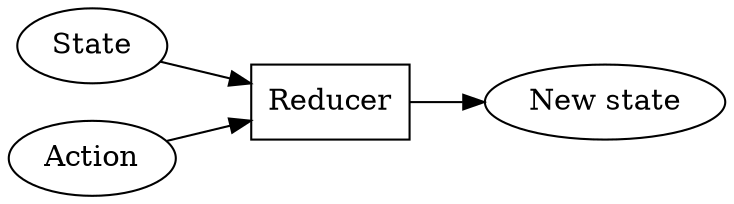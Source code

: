 digraph "G" {
  rankdir="LR"
  Reducer [shape=box]
  State -> Reducer
  Action -> Reducer
  Reducer -> NewState
  NewState [label="New state"]
}
